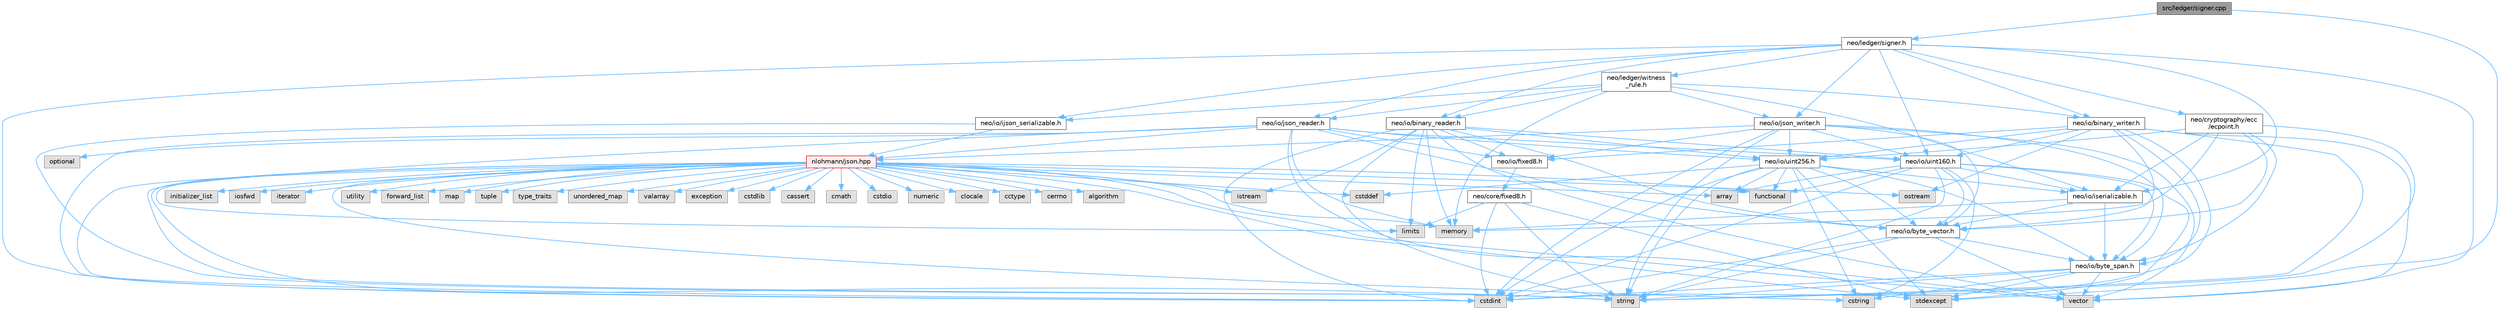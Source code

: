 digraph "src/ledger/signer.cpp"
{
 // LATEX_PDF_SIZE
  bgcolor="transparent";
  edge [fontname=Helvetica,fontsize=10,labelfontname=Helvetica,labelfontsize=10];
  node [fontname=Helvetica,fontsize=10,shape=box,height=0.2,width=0.4];
  Node1 [id="Node000001",label="src/ledger/signer.cpp",height=0.2,width=0.4,color="gray40", fillcolor="grey60", style="filled", fontcolor="black",tooltip=" "];
  Node1 -> Node2 [id="edge135_Node000001_Node000002",color="steelblue1",style="solid",tooltip=" "];
  Node2 [id="Node000002",label="neo/ledger/signer.h",height=0.2,width=0.4,color="grey40", fillcolor="white", style="filled",URL="$signer_8h.html",tooltip=" "];
  Node2 -> Node3 [id="edge136_Node000002_Node000003",color="steelblue1",style="solid",tooltip=" "];
  Node3 [id="Node000003",label="neo/cryptography/ecc\l/ecpoint.h",height=0.2,width=0.4,color="grey40", fillcolor="white", style="filled",URL="$ecpoint_8h.html",tooltip=" "];
  Node3 -> Node4 [id="edge137_Node000003_Node000004",color="steelblue1",style="solid",tooltip=" "];
  Node4 [id="Node000004",label="neo/io/byte_span.h",height=0.2,width=0.4,color="grey40", fillcolor="white", style="filled",URL="$io_2byte__span_8h.html",tooltip=" "];
  Node4 -> Node5 [id="edge138_Node000004_Node000005",color="steelblue1",style="solid",tooltip=" "];
  Node5 [id="Node000005",label="cstdint",height=0.2,width=0.4,color="grey60", fillcolor="#E0E0E0", style="filled",tooltip=" "];
  Node4 -> Node6 [id="edge139_Node000004_Node000006",color="steelblue1",style="solid",tooltip=" "];
  Node6 [id="Node000006",label="cstring",height=0.2,width=0.4,color="grey60", fillcolor="#E0E0E0", style="filled",tooltip=" "];
  Node4 -> Node7 [id="edge140_Node000004_Node000007",color="steelblue1",style="solid",tooltip=" "];
  Node7 [id="Node000007",label="stdexcept",height=0.2,width=0.4,color="grey60", fillcolor="#E0E0E0", style="filled",tooltip=" "];
  Node4 -> Node8 [id="edge141_Node000004_Node000008",color="steelblue1",style="solid",tooltip=" "];
  Node8 [id="Node000008",label="string",height=0.2,width=0.4,color="grey60", fillcolor="#E0E0E0", style="filled",tooltip=" "];
  Node4 -> Node9 [id="edge142_Node000004_Node000009",color="steelblue1",style="solid",tooltip=" "];
  Node9 [id="Node000009",label="vector",height=0.2,width=0.4,color="grey60", fillcolor="#E0E0E0", style="filled",tooltip=" "];
  Node3 -> Node10 [id="edge143_Node000003_Node000010",color="steelblue1",style="solid",tooltip=" "];
  Node10 [id="Node000010",label="neo/io/byte_vector.h",height=0.2,width=0.4,color="grey40", fillcolor="white", style="filled",URL="$io_2byte__vector_8h.html",tooltip=" "];
  Node10 -> Node4 [id="edge144_Node000010_Node000004",color="steelblue1",style="solid",tooltip=" "];
  Node10 -> Node5 [id="edge145_Node000010_Node000005",color="steelblue1",style="solid",tooltip=" "];
  Node10 -> Node8 [id="edge146_Node000010_Node000008",color="steelblue1",style="solid",tooltip=" "];
  Node10 -> Node9 [id="edge147_Node000010_Node000009",color="steelblue1",style="solid",tooltip=" "];
  Node3 -> Node11 [id="edge148_Node000003_Node000011",color="steelblue1",style="solid",tooltip=" "];
  Node11 [id="Node000011",label="neo/io/iserializable.h",height=0.2,width=0.4,color="grey40", fillcolor="white", style="filled",URL="$iserializable_8h.html",tooltip=" "];
  Node11 -> Node4 [id="edge149_Node000011_Node000004",color="steelblue1",style="solid",tooltip=" "];
  Node11 -> Node10 [id="edge150_Node000011_Node000010",color="steelblue1",style="solid",tooltip=" "];
  Node11 -> Node12 [id="edge151_Node000011_Node000012",color="steelblue1",style="solid",tooltip=" "];
  Node12 [id="Node000012",label="memory",height=0.2,width=0.4,color="grey60", fillcolor="#E0E0E0", style="filled",tooltip=" "];
  Node3 -> Node13 [id="edge152_Node000003_Node000013",color="steelblue1",style="solid",tooltip=" "];
  Node13 [id="Node000013",label="neo/io/uint256.h",height=0.2,width=0.4,color="grey40", fillcolor="white", style="filled",URL="$uint256_8h.html",tooltip=" "];
  Node13 -> Node4 [id="edge153_Node000013_Node000004",color="steelblue1",style="solid",tooltip=" "];
  Node13 -> Node10 [id="edge154_Node000013_Node000010",color="steelblue1",style="solid",tooltip=" "];
  Node13 -> Node11 [id="edge155_Node000013_Node000011",color="steelblue1",style="solid",tooltip=" "];
  Node13 -> Node14 [id="edge156_Node000013_Node000014",color="steelblue1",style="solid",tooltip=" "];
  Node14 [id="Node000014",label="array",height=0.2,width=0.4,color="grey60", fillcolor="#E0E0E0", style="filled",tooltip=" "];
  Node13 -> Node15 [id="edge157_Node000013_Node000015",color="steelblue1",style="solid",tooltip=" "];
  Node15 [id="Node000015",label="cstddef",height=0.2,width=0.4,color="grey60", fillcolor="#E0E0E0", style="filled",tooltip=" "];
  Node13 -> Node5 [id="edge158_Node000013_Node000005",color="steelblue1",style="solid",tooltip=" "];
  Node13 -> Node6 [id="edge159_Node000013_Node000006",color="steelblue1",style="solid",tooltip=" "];
  Node13 -> Node16 [id="edge160_Node000013_Node000016",color="steelblue1",style="solid",tooltip=" "];
  Node16 [id="Node000016",label="functional",height=0.2,width=0.4,color="grey60", fillcolor="#E0E0E0", style="filled",tooltip=" "];
  Node13 -> Node7 [id="edge161_Node000013_Node000007",color="steelblue1",style="solid",tooltip=" "];
  Node13 -> Node8 [id="edge162_Node000013_Node000008",color="steelblue1",style="solid",tooltip=" "];
  Node3 -> Node12 [id="edge163_Node000003_Node000012",color="steelblue1",style="solid",tooltip=" "];
  Node3 -> Node8 [id="edge164_Node000003_Node000008",color="steelblue1",style="solid",tooltip=" "];
  Node2 -> Node17 [id="edge165_Node000002_Node000017",color="steelblue1",style="solid",tooltip=" "];
  Node17 [id="Node000017",label="neo/io/binary_reader.h",height=0.2,width=0.4,color="grey40", fillcolor="white", style="filled",URL="$binary__reader_8h.html",tooltip=" "];
  Node17 -> Node10 [id="edge166_Node000017_Node000010",color="steelblue1",style="solid",tooltip=" "];
  Node17 -> Node18 [id="edge167_Node000017_Node000018",color="steelblue1",style="solid",tooltip=" "];
  Node18 [id="Node000018",label="neo/io/fixed8.h",height=0.2,width=0.4,color="grey40", fillcolor="white", style="filled",URL="$io_2fixed8_8h.html",tooltip=" "];
  Node18 -> Node19 [id="edge168_Node000018_Node000019",color="steelblue1",style="solid",tooltip=" "];
  Node19 [id="Node000019",label="neo/core/fixed8.h",height=0.2,width=0.4,color="grey40", fillcolor="white", style="filled",URL="$core_2fixed8_8h.html",tooltip=" "];
  Node19 -> Node5 [id="edge169_Node000019_Node000005",color="steelblue1",style="solid",tooltip=" "];
  Node19 -> Node20 [id="edge170_Node000019_Node000020",color="steelblue1",style="solid",tooltip=" "];
  Node20 [id="Node000020",label="limits",height=0.2,width=0.4,color="grey60", fillcolor="#E0E0E0", style="filled",tooltip=" "];
  Node19 -> Node7 [id="edge171_Node000019_Node000007",color="steelblue1",style="solid",tooltip=" "];
  Node19 -> Node8 [id="edge172_Node000019_Node000008",color="steelblue1",style="solid",tooltip=" "];
  Node17 -> Node21 [id="edge173_Node000017_Node000021",color="steelblue1",style="solid",tooltip=" "];
  Node21 [id="Node000021",label="neo/io/uint160.h",height=0.2,width=0.4,color="grey40", fillcolor="white", style="filled",URL="$uint160_8h.html",tooltip=" "];
  Node21 -> Node4 [id="edge174_Node000021_Node000004",color="steelblue1",style="solid",tooltip=" "];
  Node21 -> Node10 [id="edge175_Node000021_Node000010",color="steelblue1",style="solid",tooltip=" "];
  Node21 -> Node11 [id="edge176_Node000021_Node000011",color="steelblue1",style="solid",tooltip=" "];
  Node21 -> Node14 [id="edge177_Node000021_Node000014",color="steelblue1",style="solid",tooltip=" "];
  Node21 -> Node5 [id="edge178_Node000021_Node000005",color="steelblue1",style="solid",tooltip=" "];
  Node21 -> Node6 [id="edge179_Node000021_Node000006",color="steelblue1",style="solid",tooltip=" "];
  Node21 -> Node16 [id="edge180_Node000021_Node000016",color="steelblue1",style="solid",tooltip=" "];
  Node21 -> Node7 [id="edge181_Node000021_Node000007",color="steelblue1",style="solid",tooltip=" "];
  Node21 -> Node8 [id="edge182_Node000021_Node000008",color="steelblue1",style="solid",tooltip=" "];
  Node17 -> Node13 [id="edge183_Node000017_Node000013",color="steelblue1",style="solid",tooltip=" "];
  Node17 -> Node5 [id="edge184_Node000017_Node000005",color="steelblue1",style="solid",tooltip=" "];
  Node17 -> Node22 [id="edge185_Node000017_Node000022",color="steelblue1",style="solid",tooltip=" "];
  Node22 [id="Node000022",label="istream",height=0.2,width=0.4,color="grey60", fillcolor="#E0E0E0", style="filled",tooltip=" "];
  Node17 -> Node20 [id="edge186_Node000017_Node000020",color="steelblue1",style="solid",tooltip=" "];
  Node17 -> Node12 [id="edge187_Node000017_Node000012",color="steelblue1",style="solid",tooltip=" "];
  Node17 -> Node8 [id="edge188_Node000017_Node000008",color="steelblue1",style="solid",tooltip=" "];
  Node17 -> Node9 [id="edge189_Node000017_Node000009",color="steelblue1",style="solid",tooltip=" "];
  Node2 -> Node23 [id="edge190_Node000002_Node000023",color="steelblue1",style="solid",tooltip=" "];
  Node23 [id="Node000023",label="neo/io/binary_writer.h",height=0.2,width=0.4,color="grey40", fillcolor="white", style="filled",URL="$binary__writer_8h.html",tooltip=" "];
  Node23 -> Node4 [id="edge191_Node000023_Node000004",color="steelblue1",style="solid",tooltip=" "];
  Node23 -> Node10 [id="edge192_Node000023_Node000010",color="steelblue1",style="solid",tooltip=" "];
  Node23 -> Node18 [id="edge193_Node000023_Node000018",color="steelblue1",style="solid",tooltip=" "];
  Node23 -> Node21 [id="edge194_Node000023_Node000021",color="steelblue1",style="solid",tooltip=" "];
  Node23 -> Node13 [id="edge195_Node000023_Node000013",color="steelblue1",style="solid",tooltip=" "];
  Node23 -> Node5 [id="edge196_Node000023_Node000005",color="steelblue1",style="solid",tooltip=" "];
  Node23 -> Node24 [id="edge197_Node000023_Node000024",color="steelblue1",style="solid",tooltip=" "];
  Node24 [id="Node000024",label="ostream",height=0.2,width=0.4,color="grey60", fillcolor="#E0E0E0", style="filled",tooltip=" "];
  Node23 -> Node8 [id="edge198_Node000023_Node000008",color="steelblue1",style="solid",tooltip=" "];
  Node23 -> Node9 [id="edge199_Node000023_Node000009",color="steelblue1",style="solid",tooltip=" "];
  Node2 -> Node25 [id="edge200_Node000002_Node000025",color="steelblue1",style="solid",tooltip=" "];
  Node25 [id="Node000025",label="neo/io/ijson_serializable.h",height=0.2,width=0.4,color="grey40", fillcolor="white", style="filled",URL="$ijson__serializable_8h.html",tooltip=" "];
  Node25 -> Node26 [id="edge201_Node000025_Node000026",color="steelblue1",style="solid",tooltip=" "];
  Node26 [id="Node000026",label="nlohmann/json.hpp",height=0.2,width=0.4,color="red", fillcolor="#FFF0F0", style="filled",URL="$json_8hpp.html",tooltip=" "];
  Node26 -> Node27 [id="edge202_Node000026_Node000027",color="steelblue1",style="solid",tooltip=" "];
  Node27 [id="Node000027",label="algorithm",height=0.2,width=0.4,color="grey60", fillcolor="#E0E0E0", style="filled",tooltip=" "];
  Node26 -> Node15 [id="edge203_Node000026_Node000015",color="steelblue1",style="solid",tooltip=" "];
  Node26 -> Node16 [id="edge204_Node000026_Node000016",color="steelblue1",style="solid",tooltip=" "];
  Node26 -> Node28 [id="edge205_Node000026_Node000028",color="steelblue1",style="solid",tooltip=" "];
  Node28 [id="Node000028",label="initializer_list",height=0.2,width=0.4,color="grey60", fillcolor="#E0E0E0", style="filled",tooltip=" "];
  Node26 -> Node29 [id="edge206_Node000026_Node000029",color="steelblue1",style="solid",tooltip=" "];
  Node29 [id="Node000029",label="iosfwd",height=0.2,width=0.4,color="grey60", fillcolor="#E0E0E0", style="filled",tooltip=" "];
  Node26 -> Node30 [id="edge207_Node000026_Node000030",color="steelblue1",style="solid",tooltip=" "];
  Node30 [id="Node000030",label="iterator",height=0.2,width=0.4,color="grey60", fillcolor="#E0E0E0", style="filled",tooltip=" "];
  Node26 -> Node12 [id="edge208_Node000026_Node000012",color="steelblue1",style="solid",tooltip=" "];
  Node26 -> Node8 [id="edge209_Node000026_Node000008",color="steelblue1",style="solid",tooltip=" "];
  Node26 -> Node31 [id="edge210_Node000026_Node000031",color="steelblue1",style="solid",tooltip=" "];
  Node31 [id="Node000031",label="utility",height=0.2,width=0.4,color="grey60", fillcolor="#E0E0E0", style="filled",tooltip=" "];
  Node26 -> Node9 [id="edge211_Node000026_Node000009",color="steelblue1",style="solid",tooltip=" "];
  Node26 -> Node14 [id="edge212_Node000026_Node000014",color="steelblue1",style="solid",tooltip=" "];
  Node26 -> Node32 [id="edge213_Node000026_Node000032",color="steelblue1",style="solid",tooltip=" "];
  Node32 [id="Node000032",label="forward_list",height=0.2,width=0.4,color="grey60", fillcolor="#E0E0E0", style="filled",tooltip=" "];
  Node26 -> Node33 [id="edge214_Node000026_Node000033",color="steelblue1",style="solid",tooltip=" "];
  Node33 [id="Node000033",label="map",height=0.2,width=0.4,color="grey60", fillcolor="#E0E0E0", style="filled",tooltip=" "];
  Node26 -> Node34 [id="edge215_Node000026_Node000034",color="steelblue1",style="solid",tooltip=" "];
  Node34 [id="Node000034",label="tuple",height=0.2,width=0.4,color="grey60", fillcolor="#E0E0E0", style="filled",tooltip=" "];
  Node26 -> Node35 [id="edge216_Node000026_Node000035",color="steelblue1",style="solid",tooltip=" "];
  Node35 [id="Node000035",label="type_traits",height=0.2,width=0.4,color="grey60", fillcolor="#E0E0E0", style="filled",tooltip=" "];
  Node26 -> Node36 [id="edge217_Node000026_Node000036",color="steelblue1",style="solid",tooltip=" "];
  Node36 [id="Node000036",label="unordered_map",height=0.2,width=0.4,color="grey60", fillcolor="#E0E0E0", style="filled",tooltip=" "];
  Node26 -> Node37 [id="edge218_Node000026_Node000037",color="steelblue1",style="solid",tooltip=" "];
  Node37 [id="Node000037",label="valarray",height=0.2,width=0.4,color="grey60", fillcolor="#E0E0E0", style="filled",tooltip=" "];
  Node26 -> Node38 [id="edge219_Node000026_Node000038",color="steelblue1",style="solid",tooltip=" "];
  Node38 [id="Node000038",label="exception",height=0.2,width=0.4,color="grey60", fillcolor="#E0E0E0", style="filled",tooltip=" "];
  Node26 -> Node7 [id="edge220_Node000026_Node000007",color="steelblue1",style="solid",tooltip=" "];
  Node26 -> Node5 [id="edge221_Node000026_Node000005",color="steelblue1",style="solid",tooltip=" "];
  Node26 -> Node39 [id="edge222_Node000026_Node000039",color="steelblue1",style="solid",tooltip=" "];
  Node39 [id="Node000039",label="cstdlib",height=0.2,width=0.4,color="grey60", fillcolor="#E0E0E0", style="filled",tooltip=" "];
  Node26 -> Node40 [id="edge223_Node000026_Node000040",color="steelblue1",style="solid",tooltip=" "];
  Node40 [id="Node000040",label="cassert",height=0.2,width=0.4,color="grey60", fillcolor="#E0E0E0", style="filled",tooltip=" "];
  Node26 -> Node20 [id="edge224_Node000026_Node000020",color="steelblue1",style="solid",tooltip=" "];
  Node26 -> Node6 [id="edge225_Node000026_Node000006",color="steelblue1",style="solid",tooltip=" "];
  Node26 -> Node41 [id="edge226_Node000026_Node000041",color="steelblue1",style="solid",tooltip=" "];
  Node41 [id="Node000041",label="cmath",height=0.2,width=0.4,color="grey60", fillcolor="#E0E0E0", style="filled",tooltip=" "];
  Node26 -> Node42 [id="edge227_Node000026_Node000042",color="steelblue1",style="solid",tooltip=" "];
  Node42 [id="Node000042",label="cstdio",height=0.2,width=0.4,color="grey60", fillcolor="#E0E0E0", style="filled",tooltip=" "];
  Node26 -> Node43 [id="edge228_Node000026_Node000043",color="steelblue1",style="solid",tooltip=" "];
  Node43 [id="Node000043",label="numeric",height=0.2,width=0.4,color="grey60", fillcolor="#E0E0E0", style="filled",tooltip=" "];
  Node26 -> Node22 [id="edge229_Node000026_Node000022",color="steelblue1",style="solid",tooltip=" "];
  Node26 -> Node44 [id="edge230_Node000026_Node000044",color="steelblue1",style="solid",tooltip=" "];
  Node44 [id="Node000044",label="clocale",height=0.2,width=0.4,color="grey60", fillcolor="#E0E0E0", style="filled",tooltip=" "];
  Node26 -> Node45 [id="edge231_Node000026_Node000045",color="steelblue1",style="solid",tooltip=" "];
  Node45 [id="Node000045",label="cctype",height=0.2,width=0.4,color="grey60", fillcolor="#E0E0E0", style="filled",tooltip=" "];
  Node26 -> Node46 [id="edge232_Node000026_Node000046",color="steelblue1",style="solid",tooltip=" "];
  Node46 [id="Node000046",label="cerrno",height=0.2,width=0.4,color="grey60", fillcolor="#E0E0E0", style="filled",tooltip=" "];
  Node26 -> Node24 [id="edge233_Node000026_Node000024",color="steelblue1",style="solid",tooltip=" "];
  Node25 -> Node8 [id="edge234_Node000025_Node000008",color="steelblue1",style="solid",tooltip=" "];
  Node2 -> Node11 [id="edge235_Node000002_Node000011",color="steelblue1",style="solid",tooltip=" "];
  Node2 -> Node49 [id="edge236_Node000002_Node000049",color="steelblue1",style="solid",tooltip=" "];
  Node49 [id="Node000049",label="neo/io/json_reader.h",height=0.2,width=0.4,color="grey40", fillcolor="white", style="filled",URL="$json__reader_8h.html",tooltip=" "];
  Node49 -> Node10 [id="edge237_Node000049_Node000010",color="steelblue1",style="solid",tooltip=" "];
  Node49 -> Node18 [id="edge238_Node000049_Node000018",color="steelblue1",style="solid",tooltip=" "];
  Node49 -> Node21 [id="edge239_Node000049_Node000021",color="steelblue1",style="solid",tooltip=" "];
  Node49 -> Node13 [id="edge240_Node000049_Node000013",color="steelblue1",style="solid",tooltip=" "];
  Node49 -> Node5 [id="edge241_Node000049_Node000005",color="steelblue1",style="solid",tooltip=" "];
  Node49 -> Node12 [id="edge242_Node000049_Node000012",color="steelblue1",style="solid",tooltip=" "];
  Node49 -> Node26 [id="edge243_Node000049_Node000026",color="steelblue1",style="solid",tooltip=" "];
  Node49 -> Node50 [id="edge244_Node000049_Node000050",color="steelblue1",style="solid",tooltip=" "];
  Node50 [id="Node000050",label="optional",height=0.2,width=0.4,color="grey60", fillcolor="#E0E0E0", style="filled",tooltip=" "];
  Node49 -> Node8 [id="edge245_Node000049_Node000008",color="steelblue1",style="solid",tooltip=" "];
  Node49 -> Node9 [id="edge246_Node000049_Node000009",color="steelblue1",style="solid",tooltip=" "];
  Node2 -> Node51 [id="edge247_Node000002_Node000051",color="steelblue1",style="solid",tooltip=" "];
  Node51 [id="Node000051",label="neo/io/json_writer.h",height=0.2,width=0.4,color="grey40", fillcolor="white", style="filled",URL="$json__writer_8h.html",tooltip=" "];
  Node51 -> Node4 [id="edge248_Node000051_Node000004",color="steelblue1",style="solid",tooltip=" "];
  Node51 -> Node10 [id="edge249_Node000051_Node000010",color="steelblue1",style="solid",tooltip=" "];
  Node51 -> Node18 [id="edge250_Node000051_Node000018",color="steelblue1",style="solid",tooltip=" "];
  Node51 -> Node21 [id="edge251_Node000051_Node000021",color="steelblue1",style="solid",tooltip=" "];
  Node51 -> Node13 [id="edge252_Node000051_Node000013",color="steelblue1",style="solid",tooltip=" "];
  Node51 -> Node5 [id="edge253_Node000051_Node000005",color="steelblue1",style="solid",tooltip=" "];
  Node51 -> Node26 [id="edge254_Node000051_Node000026",color="steelblue1",style="solid",tooltip=" "];
  Node51 -> Node8 [id="edge255_Node000051_Node000008",color="steelblue1",style="solid",tooltip=" "];
  Node51 -> Node9 [id="edge256_Node000051_Node000009",color="steelblue1",style="solid",tooltip=" "];
  Node2 -> Node21 [id="edge257_Node000002_Node000021",color="steelblue1",style="solid",tooltip=" "];
  Node2 -> Node52 [id="edge258_Node000002_Node000052",color="steelblue1",style="solid",tooltip=" "];
  Node52 [id="Node000052",label="neo/ledger/witness\l_rule.h",height=0.2,width=0.4,color="grey40", fillcolor="white", style="filled",URL="$witness__rule_8h.html",tooltip=" "];
  Node52 -> Node17 [id="edge259_Node000052_Node000017",color="steelblue1",style="solid",tooltip=" "];
  Node52 -> Node23 [id="edge260_Node000052_Node000023",color="steelblue1",style="solid",tooltip=" "];
  Node52 -> Node25 [id="edge261_Node000052_Node000025",color="steelblue1",style="solid",tooltip=" "];
  Node52 -> Node11 [id="edge262_Node000052_Node000011",color="steelblue1",style="solid",tooltip=" "];
  Node52 -> Node49 [id="edge263_Node000052_Node000049",color="steelblue1",style="solid",tooltip=" "];
  Node52 -> Node51 [id="edge264_Node000052_Node000051",color="steelblue1",style="solid",tooltip=" "];
  Node52 -> Node12 [id="edge265_Node000052_Node000012",color="steelblue1",style="solid",tooltip=" "];
  Node2 -> Node5 [id="edge266_Node000002_Node000005",color="steelblue1",style="solid",tooltip=" "];
  Node2 -> Node9 [id="edge267_Node000002_Node000009",color="steelblue1",style="solid",tooltip=" "];
  Node1 -> Node7 [id="edge268_Node000001_Node000007",color="steelblue1",style="solid",tooltip=" "];
}
